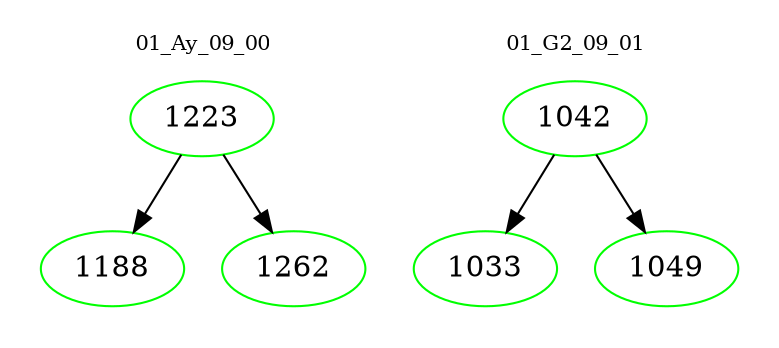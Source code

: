 digraph{
subgraph cluster_0 {
color = white
label = "01_Ay_09_00";
fontsize=10;
T0_1223 [label="1223", color="green"]
T0_1223 -> T0_1188 [color="black"]
T0_1188 [label="1188", color="green"]
T0_1223 -> T0_1262 [color="black"]
T0_1262 [label="1262", color="green"]
}
subgraph cluster_1 {
color = white
label = "01_G2_09_01";
fontsize=10;
T1_1042 [label="1042", color="green"]
T1_1042 -> T1_1033 [color="black"]
T1_1033 [label="1033", color="green"]
T1_1042 -> T1_1049 [color="black"]
T1_1049 [label="1049", color="green"]
}
}
